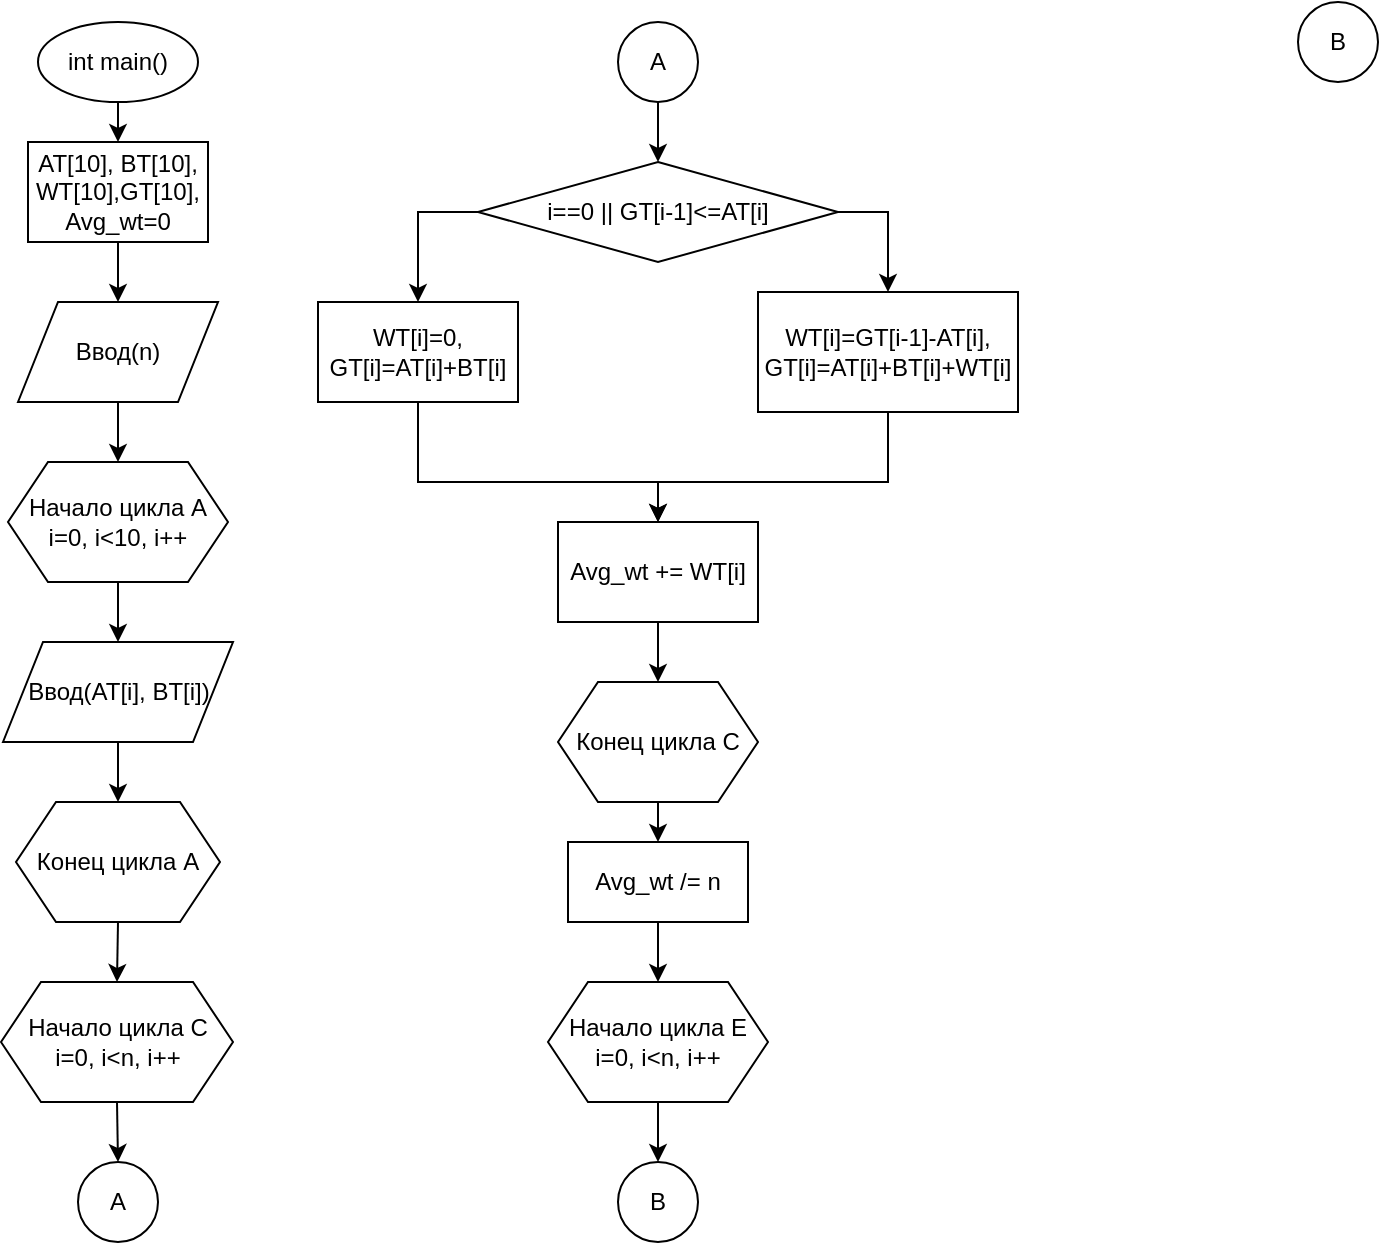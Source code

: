 <mxfile version="15.9.4" type="github">
  <diagram id="zSLjtNnQ2xRo0NQv_nli" name="Page-1">
    <mxGraphModel dx="460" dy="752" grid="1" gridSize="10" guides="1" tooltips="1" connect="1" arrows="1" fold="1" page="1" pageScale="1" pageWidth="1654" pageHeight="2336" math="0" shadow="0">
      <root>
        <mxCell id="0" />
        <mxCell id="1" parent="0" />
        <mxCell id="IKjFwzwTG2LaJm6JJdIb-1" value="int main()" style="ellipse;whiteSpace=wrap;html=1;" vertex="1" parent="1">
          <mxGeometry x="150" y="90" width="80" height="40" as="geometry" />
        </mxCell>
        <mxCell id="IKjFwzwTG2LaJm6JJdIb-2" value="AT[10], BT[10],&lt;br&gt;WT[10],GT[10],&lt;br&gt;Avg_wt=0" style="rounded=0;whiteSpace=wrap;html=1;" vertex="1" parent="1">
          <mxGeometry x="145" y="150" width="90" height="50" as="geometry" />
        </mxCell>
        <mxCell id="IKjFwzwTG2LaJm6JJdIb-3" value="" style="endArrow=classic;html=1;rounded=0;exitX=0.5;exitY=1;exitDx=0;exitDy=0;entryX=0.5;entryY=0;entryDx=0;entryDy=0;" edge="1" parent="1" source="IKjFwzwTG2LaJm6JJdIb-1" target="IKjFwzwTG2LaJm6JJdIb-2">
          <mxGeometry width="50" height="50" relative="1" as="geometry">
            <mxPoint x="290" y="180" as="sourcePoint" />
            <mxPoint x="340" y="130" as="targetPoint" />
          </mxGeometry>
        </mxCell>
        <mxCell id="IKjFwzwTG2LaJm6JJdIb-4" value="Ввод(n)" style="shape=parallelogram;perimeter=parallelogramPerimeter;whiteSpace=wrap;html=1;fixedSize=1;" vertex="1" parent="1">
          <mxGeometry x="140" y="230" width="100" height="50" as="geometry" />
        </mxCell>
        <mxCell id="IKjFwzwTG2LaJm6JJdIb-5" value="" style="endArrow=classic;html=1;rounded=0;exitX=0.5;exitY=1;exitDx=0;exitDy=0;entryX=0.5;entryY=0;entryDx=0;entryDy=0;" edge="1" parent="1" source="IKjFwzwTG2LaJm6JJdIb-2" target="IKjFwzwTG2LaJm6JJdIb-4">
          <mxGeometry width="50" height="50" relative="1" as="geometry">
            <mxPoint x="310" y="260" as="sourcePoint" />
            <mxPoint x="360" y="210" as="targetPoint" />
          </mxGeometry>
        </mxCell>
        <mxCell id="IKjFwzwTG2LaJm6JJdIb-6" value="Начало цикла A&lt;br&gt;i=0, i&amp;lt;10, i++" style="shape=hexagon;perimeter=hexagonPerimeter2;whiteSpace=wrap;html=1;fixedSize=1;" vertex="1" parent="1">
          <mxGeometry x="135" y="310" width="110" height="60" as="geometry" />
        </mxCell>
        <mxCell id="IKjFwzwTG2LaJm6JJdIb-7" value="" style="endArrow=classic;html=1;rounded=0;exitX=0.5;exitY=1;exitDx=0;exitDy=0;entryX=0.5;entryY=0;entryDx=0;entryDy=0;" edge="1" parent="1" source="IKjFwzwTG2LaJm6JJdIb-4" target="IKjFwzwTG2LaJm6JJdIb-6">
          <mxGeometry width="50" height="50" relative="1" as="geometry">
            <mxPoint x="360" y="340" as="sourcePoint" />
            <mxPoint x="410" y="290" as="targetPoint" />
          </mxGeometry>
        </mxCell>
        <mxCell id="IKjFwzwTG2LaJm6JJdIb-8" value="Ввод(AT[i], BT[i])" style="shape=parallelogram;perimeter=parallelogramPerimeter;whiteSpace=wrap;html=1;fixedSize=1;" vertex="1" parent="1">
          <mxGeometry x="132.5" y="400" width="115" height="50" as="geometry" />
        </mxCell>
        <mxCell id="IKjFwzwTG2LaJm6JJdIb-9" value="" style="endArrow=classic;html=1;rounded=0;exitX=0.5;exitY=1;exitDx=0;exitDy=0;entryX=0.5;entryY=0;entryDx=0;entryDy=0;" edge="1" parent="1" source="IKjFwzwTG2LaJm6JJdIb-6" target="IKjFwzwTG2LaJm6JJdIb-8">
          <mxGeometry width="50" height="50" relative="1" as="geometry">
            <mxPoint x="310" y="410" as="sourcePoint" />
            <mxPoint x="360" y="360" as="targetPoint" />
          </mxGeometry>
        </mxCell>
        <mxCell id="IKjFwzwTG2LaJm6JJdIb-10" value="Конец цикла А" style="shape=hexagon;perimeter=hexagonPerimeter2;whiteSpace=wrap;html=1;fixedSize=1;" vertex="1" parent="1">
          <mxGeometry x="139" y="480" width="102" height="60" as="geometry" />
        </mxCell>
        <mxCell id="IKjFwzwTG2LaJm6JJdIb-11" value="" style="endArrow=classic;html=1;rounded=0;exitX=0.5;exitY=1;exitDx=0;exitDy=0;entryX=0.5;entryY=0;entryDx=0;entryDy=0;" edge="1" parent="1" source="IKjFwzwTG2LaJm6JJdIb-8" target="IKjFwzwTG2LaJm6JJdIb-10">
          <mxGeometry width="50" height="50" relative="1" as="geometry">
            <mxPoint x="270" y="520" as="sourcePoint" />
            <mxPoint x="320" y="470" as="targetPoint" />
          </mxGeometry>
        </mxCell>
        <mxCell id="IKjFwzwTG2LaJm6JJdIb-12" value="Начало цикла С&lt;br&gt;i=0, i&amp;lt;n, i++" style="shape=hexagon;perimeter=hexagonPerimeter2;whiteSpace=wrap;html=1;fixedSize=1;" vertex="1" parent="1">
          <mxGeometry x="131.5" y="570" width="116" height="60" as="geometry" />
        </mxCell>
        <mxCell id="IKjFwzwTG2LaJm6JJdIb-13" value="" style="endArrow=classic;html=1;rounded=0;exitX=0.5;exitY=1;exitDx=0;exitDy=0;entryX=0.5;entryY=0;entryDx=0;entryDy=0;" edge="1" parent="1" source="IKjFwzwTG2LaJm6JJdIb-10" target="IKjFwzwTG2LaJm6JJdIb-12">
          <mxGeometry width="50" height="50" relative="1" as="geometry">
            <mxPoint x="10" y="600" as="sourcePoint" />
            <mxPoint x="60" y="550" as="targetPoint" />
          </mxGeometry>
        </mxCell>
        <mxCell id="IKjFwzwTG2LaJm6JJdIb-14" value="A" style="ellipse;whiteSpace=wrap;html=1;aspect=fixed;" vertex="1" parent="1">
          <mxGeometry x="170" y="660" width="40" height="40" as="geometry" />
        </mxCell>
        <mxCell id="IKjFwzwTG2LaJm6JJdIb-15" value="" style="endArrow=classic;html=1;rounded=0;exitX=0.5;exitY=1;exitDx=0;exitDy=0;entryX=0.5;entryY=0;entryDx=0;entryDy=0;" edge="1" parent="1" source="IKjFwzwTG2LaJm6JJdIb-12" target="IKjFwzwTG2LaJm6JJdIb-14">
          <mxGeometry width="50" height="50" relative="1" as="geometry">
            <mxPoint x="240" y="710" as="sourcePoint" />
            <mxPoint x="290" y="660" as="targetPoint" />
          </mxGeometry>
        </mxCell>
        <mxCell id="IKjFwzwTG2LaJm6JJdIb-16" value="A" style="ellipse;whiteSpace=wrap;html=1;aspect=fixed;" vertex="1" parent="1">
          <mxGeometry x="440" y="90" width="40" height="40" as="geometry" />
        </mxCell>
        <mxCell id="IKjFwzwTG2LaJm6JJdIb-18" value="i==0 || GT[i-1]&amp;lt;=AT[i]" style="rhombus;whiteSpace=wrap;html=1;" vertex="1" parent="1">
          <mxGeometry x="370" y="160" width="180" height="50" as="geometry" />
        </mxCell>
        <mxCell id="IKjFwzwTG2LaJm6JJdIb-19" value="" style="endArrow=classic;html=1;rounded=0;exitX=0.5;exitY=1;exitDx=0;exitDy=0;entryX=0.5;entryY=0;entryDx=0;entryDy=0;" edge="1" parent="1" source="IKjFwzwTG2LaJm6JJdIb-16" target="IKjFwzwTG2LaJm6JJdIb-18">
          <mxGeometry width="50" height="50" relative="1" as="geometry">
            <mxPoint x="540" y="150" as="sourcePoint" />
            <mxPoint x="590" y="100" as="targetPoint" />
          </mxGeometry>
        </mxCell>
        <mxCell id="IKjFwzwTG2LaJm6JJdIb-20" value="WT[i]=0,&lt;br&gt;GT[i]=AT[i]+BT[i]" style="rounded=0;whiteSpace=wrap;html=1;" vertex="1" parent="1">
          <mxGeometry x="290" y="230" width="100" height="50" as="geometry" />
        </mxCell>
        <mxCell id="IKjFwzwTG2LaJm6JJdIb-21" value="" style="endArrow=classic;html=1;rounded=0;entryX=0.5;entryY=0;entryDx=0;entryDy=0;exitX=0;exitY=0.5;exitDx=0;exitDy=0;" edge="1" parent="1" source="IKjFwzwTG2LaJm6JJdIb-18" target="IKjFwzwTG2LaJm6JJdIb-20">
          <mxGeometry width="50" height="50" relative="1" as="geometry">
            <mxPoint x="430" y="330" as="sourcePoint" />
            <mxPoint x="480" y="280" as="targetPoint" />
            <Array as="points">
              <mxPoint x="340" y="185" />
            </Array>
          </mxGeometry>
        </mxCell>
        <mxCell id="IKjFwzwTG2LaJm6JJdIb-22" value="WT[i]=GT[i-1]-AT[i],&lt;br&gt;GT[i]=AT[i]+BT[i]+WT[i]" style="rounded=0;whiteSpace=wrap;html=1;" vertex="1" parent="1">
          <mxGeometry x="510" y="225" width="130" height="60" as="geometry" />
        </mxCell>
        <mxCell id="IKjFwzwTG2LaJm6JJdIb-23" value="" style="endArrow=classic;html=1;rounded=0;exitX=1;exitY=0.5;exitDx=0;exitDy=0;entryX=0.5;entryY=0;entryDx=0;entryDy=0;" edge="1" parent="1" source="IKjFwzwTG2LaJm6JJdIb-18" target="IKjFwzwTG2LaJm6JJdIb-22">
          <mxGeometry width="50" height="50" relative="1" as="geometry">
            <mxPoint x="570" y="150" as="sourcePoint" />
            <mxPoint x="620" y="100" as="targetPoint" />
            <Array as="points">
              <mxPoint x="575" y="185" />
            </Array>
          </mxGeometry>
        </mxCell>
        <mxCell id="IKjFwzwTG2LaJm6JJdIb-24" value="Avg_wt += WT[i]" style="rounded=0;whiteSpace=wrap;html=1;" vertex="1" parent="1">
          <mxGeometry x="410" y="340" width="100" height="50" as="geometry" />
        </mxCell>
        <mxCell id="IKjFwzwTG2LaJm6JJdIb-25" value="" style="endArrow=classic;html=1;rounded=0;exitX=0.5;exitY=1;exitDx=0;exitDy=0;entryX=0.5;entryY=0;entryDx=0;entryDy=0;" edge="1" parent="1" source="IKjFwzwTG2LaJm6JJdIb-22" target="IKjFwzwTG2LaJm6JJdIb-24">
          <mxGeometry width="50" height="50" relative="1" as="geometry">
            <mxPoint x="570" y="380" as="sourcePoint" />
            <mxPoint x="620" y="330" as="targetPoint" />
            <Array as="points">
              <mxPoint x="575" y="320" />
              <mxPoint x="460" y="320" />
            </Array>
          </mxGeometry>
        </mxCell>
        <mxCell id="IKjFwzwTG2LaJm6JJdIb-26" value="" style="endArrow=classic;html=1;rounded=0;exitX=0.5;exitY=1;exitDx=0;exitDy=0;entryX=0.5;entryY=0;entryDx=0;entryDy=0;" edge="1" parent="1" source="IKjFwzwTG2LaJm6JJdIb-20" target="IKjFwzwTG2LaJm6JJdIb-24">
          <mxGeometry width="50" height="50" relative="1" as="geometry">
            <mxPoint x="340" y="400" as="sourcePoint" />
            <mxPoint x="390" y="350" as="targetPoint" />
            <Array as="points">
              <mxPoint x="340" y="320" />
              <mxPoint x="460" y="320" />
            </Array>
          </mxGeometry>
        </mxCell>
        <mxCell id="IKjFwzwTG2LaJm6JJdIb-27" value="Конец цикла С" style="shape=hexagon;perimeter=hexagonPerimeter2;whiteSpace=wrap;html=1;fixedSize=1;" vertex="1" parent="1">
          <mxGeometry x="410" y="420" width="100" height="60" as="geometry" />
        </mxCell>
        <mxCell id="IKjFwzwTG2LaJm6JJdIb-28" value="" style="endArrow=classic;html=1;rounded=0;exitX=0.5;exitY=1;exitDx=0;exitDy=0;entryX=0.5;entryY=0;entryDx=0;entryDy=0;" edge="1" parent="1" source="IKjFwzwTG2LaJm6JJdIb-24" target="IKjFwzwTG2LaJm6JJdIb-27">
          <mxGeometry width="50" height="50" relative="1" as="geometry">
            <mxPoint x="370" y="570" as="sourcePoint" />
            <mxPoint x="420" y="520" as="targetPoint" />
          </mxGeometry>
        </mxCell>
        <mxCell id="IKjFwzwTG2LaJm6JJdIb-30" value="Avg_wt /= n" style="rounded=0;whiteSpace=wrap;html=1;" vertex="1" parent="1">
          <mxGeometry x="415" y="500" width="90" height="40" as="geometry" />
        </mxCell>
        <mxCell id="IKjFwzwTG2LaJm6JJdIb-31" value="" style="endArrow=classic;html=1;rounded=0;exitX=0.5;exitY=1;exitDx=0;exitDy=0;entryX=0.5;entryY=0;entryDx=0;entryDy=0;" edge="1" parent="1" source="IKjFwzwTG2LaJm6JJdIb-27" target="IKjFwzwTG2LaJm6JJdIb-30">
          <mxGeometry width="50" height="50" relative="1" as="geometry">
            <mxPoint x="290" y="570" as="sourcePoint" />
            <mxPoint x="340" y="520" as="targetPoint" />
          </mxGeometry>
        </mxCell>
        <mxCell id="IKjFwzwTG2LaJm6JJdIb-32" value="Начало цикла E&lt;br&gt;i=0, i&amp;lt;n, i++" style="shape=hexagon;perimeter=hexagonPerimeter2;whiteSpace=wrap;html=1;fixedSize=1;" vertex="1" parent="1">
          <mxGeometry x="405" y="570" width="110" height="60" as="geometry" />
        </mxCell>
        <mxCell id="IKjFwzwTG2LaJm6JJdIb-33" value="" style="endArrow=classic;html=1;rounded=0;exitX=0.5;exitY=1;exitDx=0;exitDy=0;entryX=0.5;entryY=0;entryDx=0;entryDy=0;" edge="1" parent="1" source="IKjFwzwTG2LaJm6JJdIb-30" target="IKjFwzwTG2LaJm6JJdIb-32">
          <mxGeometry width="50" height="50" relative="1" as="geometry">
            <mxPoint x="320" y="710" as="sourcePoint" />
            <mxPoint x="370" y="660" as="targetPoint" />
          </mxGeometry>
        </mxCell>
        <mxCell id="IKjFwzwTG2LaJm6JJdIb-34" value="В" style="ellipse;whiteSpace=wrap;html=1;aspect=fixed;" vertex="1" parent="1">
          <mxGeometry x="440" y="660" width="40" height="40" as="geometry" />
        </mxCell>
        <mxCell id="IKjFwzwTG2LaJm6JJdIb-35" value="В" style="ellipse;whiteSpace=wrap;html=1;aspect=fixed;" vertex="1" parent="1">
          <mxGeometry x="780" y="80" width="40" height="40" as="geometry" />
        </mxCell>
        <mxCell id="IKjFwzwTG2LaJm6JJdIb-36" value="" style="endArrow=classic;html=1;rounded=0;exitX=0.5;exitY=1;exitDx=0;exitDy=0;entryX=0.5;entryY=0;entryDx=0;entryDy=0;" edge="1" parent="1" source="IKjFwzwTG2LaJm6JJdIb-32" target="IKjFwzwTG2LaJm6JJdIb-34">
          <mxGeometry width="50" height="50" relative="1" as="geometry">
            <mxPoint x="310" y="720" as="sourcePoint" />
            <mxPoint x="360" y="670" as="targetPoint" />
          </mxGeometry>
        </mxCell>
      </root>
    </mxGraphModel>
  </diagram>
</mxfile>
